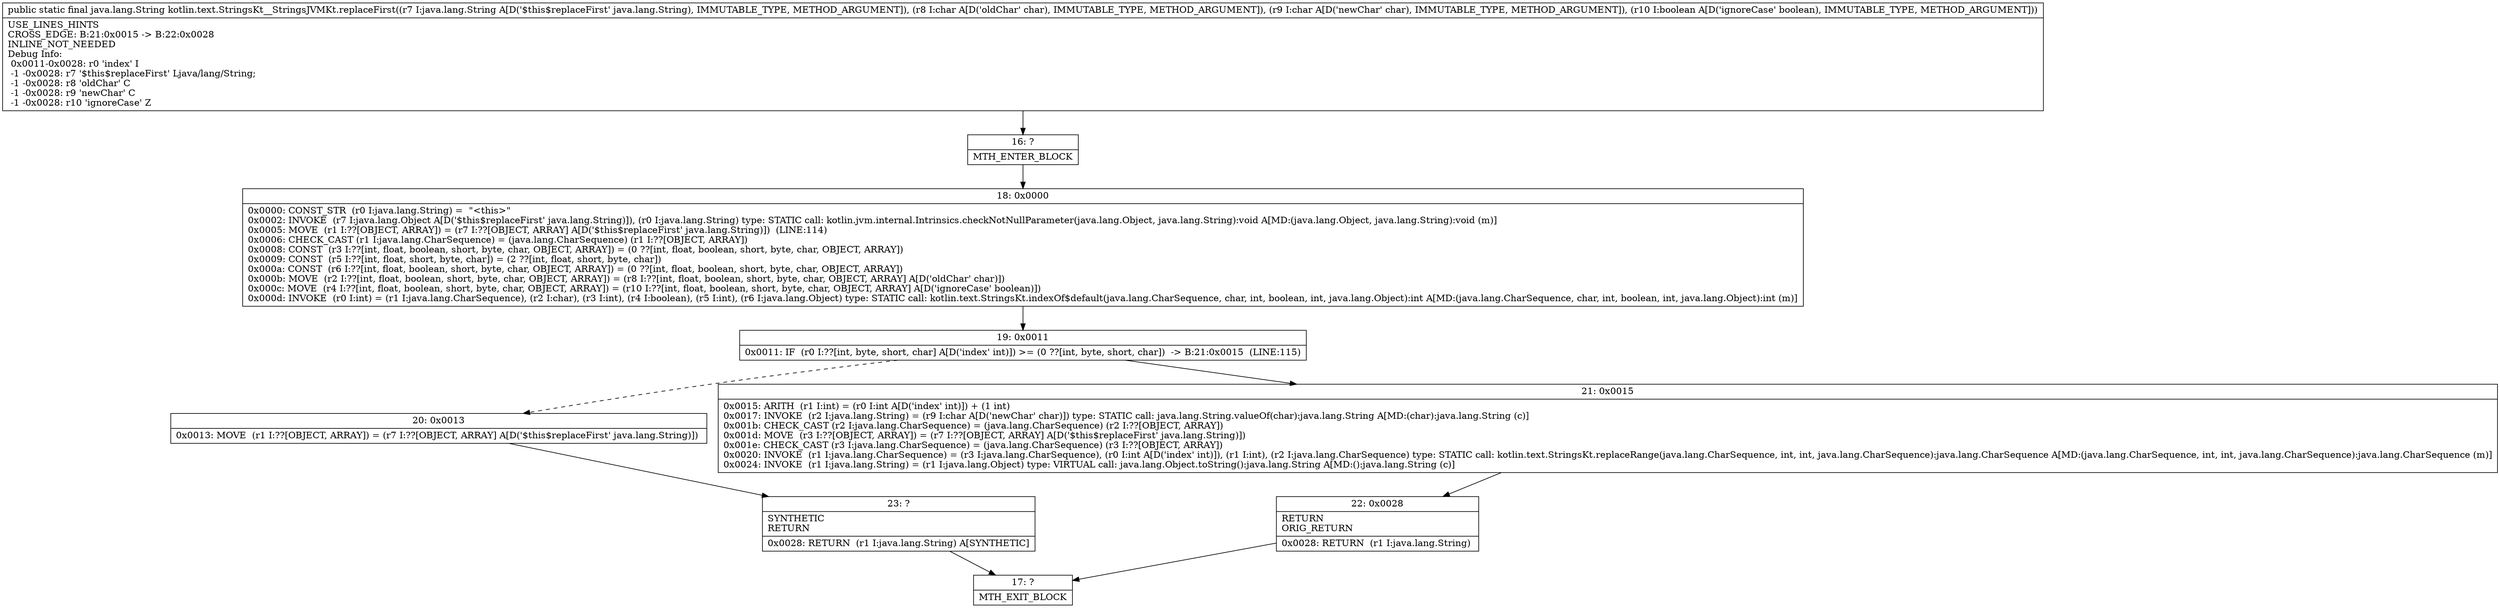 digraph "CFG forkotlin.text.StringsKt__StringsJVMKt.replaceFirst(Ljava\/lang\/String;CCZ)Ljava\/lang\/String;" {
Node_16 [shape=record,label="{16\:\ ?|MTH_ENTER_BLOCK\l}"];
Node_18 [shape=record,label="{18\:\ 0x0000|0x0000: CONST_STR  (r0 I:java.lang.String) =  \"\<this\>\" \l0x0002: INVOKE  (r7 I:java.lang.Object A[D('$this$replaceFirst' java.lang.String)]), (r0 I:java.lang.String) type: STATIC call: kotlin.jvm.internal.Intrinsics.checkNotNullParameter(java.lang.Object, java.lang.String):void A[MD:(java.lang.Object, java.lang.String):void (m)]\l0x0005: MOVE  (r1 I:??[OBJECT, ARRAY]) = (r7 I:??[OBJECT, ARRAY] A[D('$this$replaceFirst' java.lang.String)])  (LINE:114)\l0x0006: CHECK_CAST (r1 I:java.lang.CharSequence) = (java.lang.CharSequence) (r1 I:??[OBJECT, ARRAY]) \l0x0008: CONST  (r3 I:??[int, float, boolean, short, byte, char, OBJECT, ARRAY]) = (0 ??[int, float, boolean, short, byte, char, OBJECT, ARRAY]) \l0x0009: CONST  (r5 I:??[int, float, short, byte, char]) = (2 ??[int, float, short, byte, char]) \l0x000a: CONST  (r6 I:??[int, float, boolean, short, byte, char, OBJECT, ARRAY]) = (0 ??[int, float, boolean, short, byte, char, OBJECT, ARRAY]) \l0x000b: MOVE  (r2 I:??[int, float, boolean, short, byte, char, OBJECT, ARRAY]) = (r8 I:??[int, float, boolean, short, byte, char, OBJECT, ARRAY] A[D('oldChar' char)]) \l0x000c: MOVE  (r4 I:??[int, float, boolean, short, byte, char, OBJECT, ARRAY]) = (r10 I:??[int, float, boolean, short, byte, char, OBJECT, ARRAY] A[D('ignoreCase' boolean)]) \l0x000d: INVOKE  (r0 I:int) = (r1 I:java.lang.CharSequence), (r2 I:char), (r3 I:int), (r4 I:boolean), (r5 I:int), (r6 I:java.lang.Object) type: STATIC call: kotlin.text.StringsKt.indexOf$default(java.lang.CharSequence, char, int, boolean, int, java.lang.Object):int A[MD:(java.lang.CharSequence, char, int, boolean, int, java.lang.Object):int (m)]\l}"];
Node_19 [shape=record,label="{19\:\ 0x0011|0x0011: IF  (r0 I:??[int, byte, short, char] A[D('index' int)]) \>= (0 ??[int, byte, short, char])  \-\> B:21:0x0015  (LINE:115)\l}"];
Node_20 [shape=record,label="{20\:\ 0x0013|0x0013: MOVE  (r1 I:??[OBJECT, ARRAY]) = (r7 I:??[OBJECT, ARRAY] A[D('$this$replaceFirst' java.lang.String)]) \l}"];
Node_23 [shape=record,label="{23\:\ ?|SYNTHETIC\lRETURN\l|0x0028: RETURN  (r1 I:java.lang.String) A[SYNTHETIC]\l}"];
Node_17 [shape=record,label="{17\:\ ?|MTH_EXIT_BLOCK\l}"];
Node_21 [shape=record,label="{21\:\ 0x0015|0x0015: ARITH  (r1 I:int) = (r0 I:int A[D('index' int)]) + (1 int) \l0x0017: INVOKE  (r2 I:java.lang.String) = (r9 I:char A[D('newChar' char)]) type: STATIC call: java.lang.String.valueOf(char):java.lang.String A[MD:(char):java.lang.String (c)]\l0x001b: CHECK_CAST (r2 I:java.lang.CharSequence) = (java.lang.CharSequence) (r2 I:??[OBJECT, ARRAY]) \l0x001d: MOVE  (r3 I:??[OBJECT, ARRAY]) = (r7 I:??[OBJECT, ARRAY] A[D('$this$replaceFirst' java.lang.String)]) \l0x001e: CHECK_CAST (r3 I:java.lang.CharSequence) = (java.lang.CharSequence) (r3 I:??[OBJECT, ARRAY]) \l0x0020: INVOKE  (r1 I:java.lang.CharSequence) = (r3 I:java.lang.CharSequence), (r0 I:int A[D('index' int)]), (r1 I:int), (r2 I:java.lang.CharSequence) type: STATIC call: kotlin.text.StringsKt.replaceRange(java.lang.CharSequence, int, int, java.lang.CharSequence):java.lang.CharSequence A[MD:(java.lang.CharSequence, int, int, java.lang.CharSequence):java.lang.CharSequence (m)]\l0x0024: INVOKE  (r1 I:java.lang.String) = (r1 I:java.lang.Object) type: VIRTUAL call: java.lang.Object.toString():java.lang.String A[MD:():java.lang.String (c)]\l}"];
Node_22 [shape=record,label="{22\:\ 0x0028|RETURN\lORIG_RETURN\l|0x0028: RETURN  (r1 I:java.lang.String) \l}"];
MethodNode[shape=record,label="{public static final java.lang.String kotlin.text.StringsKt__StringsJVMKt.replaceFirst((r7 I:java.lang.String A[D('$this$replaceFirst' java.lang.String), IMMUTABLE_TYPE, METHOD_ARGUMENT]), (r8 I:char A[D('oldChar' char), IMMUTABLE_TYPE, METHOD_ARGUMENT]), (r9 I:char A[D('newChar' char), IMMUTABLE_TYPE, METHOD_ARGUMENT]), (r10 I:boolean A[D('ignoreCase' boolean), IMMUTABLE_TYPE, METHOD_ARGUMENT]))  | USE_LINES_HINTS\lCROSS_EDGE: B:21:0x0015 \-\> B:22:0x0028\lINLINE_NOT_NEEDED\lDebug Info:\l  0x0011\-0x0028: r0 'index' I\l  \-1 \-0x0028: r7 '$this$replaceFirst' Ljava\/lang\/String;\l  \-1 \-0x0028: r8 'oldChar' C\l  \-1 \-0x0028: r9 'newChar' C\l  \-1 \-0x0028: r10 'ignoreCase' Z\l}"];
MethodNode -> Node_16;Node_16 -> Node_18;
Node_18 -> Node_19;
Node_19 -> Node_20[style=dashed];
Node_19 -> Node_21;
Node_20 -> Node_23;
Node_23 -> Node_17;
Node_21 -> Node_22;
Node_22 -> Node_17;
}

